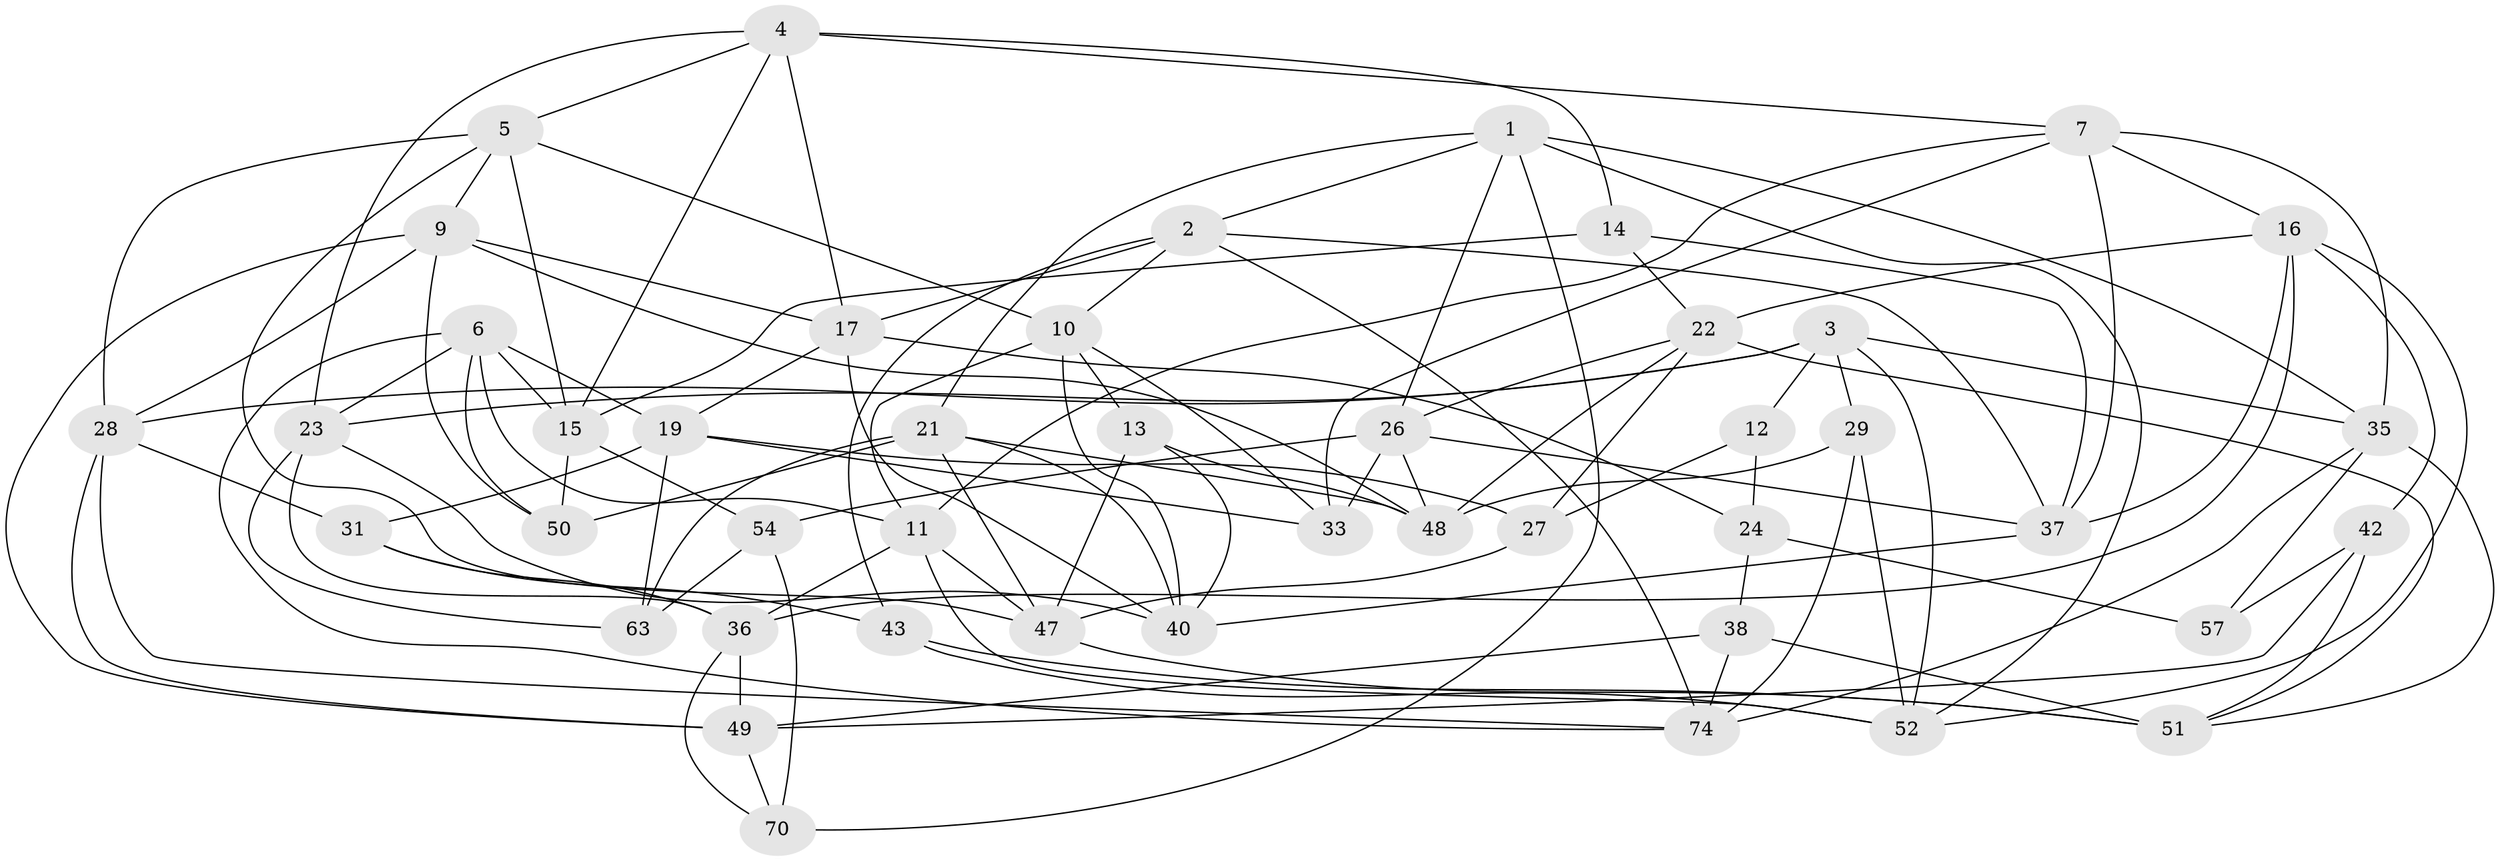 // original degree distribution, {4: 1.0}
// Generated by graph-tools (version 1.1) at 2025/11/02/27/25 16:11:48]
// undirected, 45 vertices, 118 edges
graph export_dot {
graph [start="1"]
  node [color=gray90,style=filled];
  1 [super="+8"];
  2 [super="+20"];
  3 [super="+62"];
  4 [super="+25"];
  5 [super="+65"];
  6 [super="+30"];
  7 [super="+55"];
  9 [super="+61"];
  10 [super="+18"];
  11 [super="+34"];
  12;
  13;
  14;
  15 [super="+71"];
  16 [super="+67"];
  17 [super="+53"];
  19 [super="+32"];
  21 [super="+58"];
  22 [super="+73"];
  23 [super="+45"];
  24 [super="+46"];
  26 [super="+41"];
  27;
  28 [super="+39"];
  29;
  31;
  33;
  35 [super="+68"];
  36 [super="+44"];
  37 [super="+72"];
  38;
  40 [super="+60"];
  42;
  43;
  47 [super="+56"];
  48 [super="+69"];
  49 [super="+64"];
  50;
  51 [super="+59"];
  52 [super="+66"];
  54;
  57;
  63;
  70;
  74 [super="+75"];
  1 -- 21;
  1 -- 35;
  1 -- 70;
  1 -- 2;
  1 -- 26;
  1 -- 52;
  2 -- 43;
  2 -- 17;
  2 -- 37;
  2 -- 10;
  2 -- 74;
  3 -- 23;
  3 -- 35;
  3 -- 52;
  3 -- 12;
  3 -- 29;
  3 -- 28;
  4 -- 7;
  4 -- 17;
  4 -- 14;
  4 -- 15;
  4 -- 5;
  4 -- 23;
  5 -- 15;
  5 -- 9;
  5 -- 10;
  5 -- 47;
  5 -- 28;
  6 -- 50;
  6 -- 19;
  6 -- 11;
  6 -- 74;
  6 -- 15;
  6 -- 23;
  7 -- 16;
  7 -- 33;
  7 -- 37;
  7 -- 35;
  7 -- 11;
  9 -- 17;
  9 -- 50;
  9 -- 48;
  9 -- 28;
  9 -- 49;
  10 -- 40;
  10 -- 33;
  10 -- 13;
  10 -- 11;
  11 -- 52;
  11 -- 36;
  11 -- 47;
  12 -- 27;
  12 -- 24 [weight=2];
  13 -- 47;
  13 -- 48;
  13 -- 40;
  14 -- 37;
  14 -- 22;
  14 -- 15;
  15 -- 54;
  15 -- 50;
  16 -- 36;
  16 -- 22;
  16 -- 42;
  16 -- 52;
  16 -- 37;
  17 -- 19;
  17 -- 24;
  17 -- 40;
  19 -- 31;
  19 -- 33;
  19 -- 27;
  19 -- 63;
  21 -- 63;
  21 -- 47;
  21 -- 40;
  21 -- 50;
  21 -- 48;
  22 -- 51;
  22 -- 48;
  22 -- 27;
  22 -- 26;
  23 -- 40;
  23 -- 36;
  23 -- 63;
  24 -- 57 [weight=2];
  24 -- 38;
  26 -- 33;
  26 -- 48;
  26 -- 54;
  26 -- 37;
  27 -- 47;
  28 -- 49;
  28 -- 74;
  28 -- 31;
  29 -- 52;
  29 -- 74;
  29 -- 48;
  31 -- 36;
  31 -- 43;
  35 -- 74;
  35 -- 57;
  35 -- 51;
  36 -- 70;
  36 -- 49;
  37 -- 40;
  38 -- 74;
  38 -- 49;
  38 -- 51;
  42 -- 51;
  42 -- 57;
  42 -- 49;
  43 -- 52;
  43 -- 51;
  47 -- 51;
  49 -- 70;
  54 -- 70;
  54 -- 63;
}
